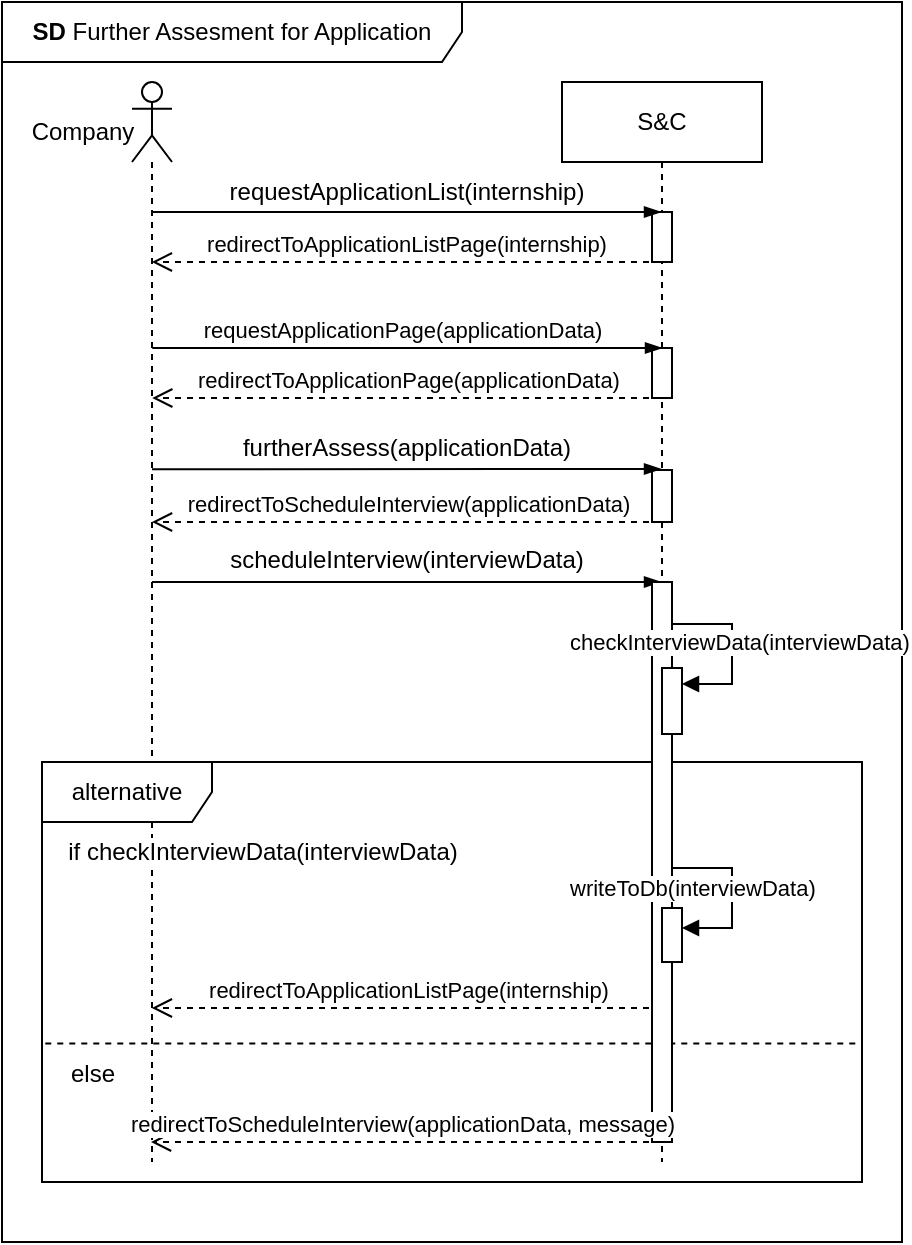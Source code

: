 <mxfile version="25.0.3">
  <diagram name="Page-1" id="2YBvvXClWsGukQMizWep">
    <mxGraphModel dx="1062" dy="558" grid="1" gridSize="10" guides="1" tooltips="1" connect="1" arrows="1" fold="1" page="1" pageScale="1" pageWidth="850" pageHeight="1100" math="0" shadow="0">
      <root>
        <mxCell id="0" />
        <mxCell id="1" parent="0" />
        <mxCell id="CObYJEAy56xA2G8EUnc1-6" value="" style="shape=umlLifeline;perimeter=lifelinePerimeter;whiteSpace=wrap;html=1;container=1;dropTarget=0;collapsible=0;recursiveResize=0;outlineConnect=0;portConstraint=eastwest;newEdgeStyle={&quot;curved&quot;:0,&quot;rounded&quot;:0};participant=umlActor;" parent="1" vertex="1">
          <mxGeometry x="145" y="40" width="20" height="540" as="geometry" />
        </mxCell>
        <mxCell id="HJIBpvxVfIBrpGYPyr1l-52" value="alternative" style="shape=umlFrame;whiteSpace=wrap;html=1;pointerEvents=0;width=85;height=30;" parent="1" vertex="1">
          <mxGeometry x="100" y="380" width="410" height="210" as="geometry" />
        </mxCell>
        <mxCell id="CObYJEAy56xA2G8EUnc1-1" value="S&amp;amp;C" style="shape=umlLifeline;perimeter=lifelinePerimeter;whiteSpace=wrap;html=1;container=1;dropTarget=0;collapsible=0;recursiveResize=0;outlineConnect=0;portConstraint=eastwest;newEdgeStyle={&quot;edgeStyle&quot;:&quot;elbowEdgeStyle&quot;,&quot;elbow&quot;:&quot;vertical&quot;,&quot;curved&quot;:0,&quot;rounded&quot;:0};" parent="1" vertex="1">
          <mxGeometry x="360" y="40" width="100" height="540" as="geometry" />
        </mxCell>
        <mxCell id="jsHgjvpTzb8UWvmkZv5Y-1" value="" style="html=1;points=[[0,0,0,0,5],[0,1,0,0,-5],[1,0,0,0,5],[1,1,0,0,-5]];perimeter=orthogonalPerimeter;outlineConnect=0;targetShapes=umlLifeline;portConstraint=eastwest;newEdgeStyle={&quot;curved&quot;:0,&quot;rounded&quot;:0};" vertex="1" parent="CObYJEAy56xA2G8EUnc1-1">
          <mxGeometry x="45" y="65" width="10" height="25" as="geometry" />
        </mxCell>
        <mxCell id="jsHgjvpTzb8UWvmkZv5Y-3" value="" style="html=1;points=[[0,0,0,0,5],[0,1,0,0,-5],[1,0,0,0,5],[1,1,0,0,-5]];perimeter=orthogonalPerimeter;outlineConnect=0;targetShapes=umlLifeline;portConstraint=eastwest;newEdgeStyle={&quot;curved&quot;:0,&quot;rounded&quot;:0};" vertex="1" parent="CObYJEAy56xA2G8EUnc1-1">
          <mxGeometry x="45" y="194" width="10" height="26" as="geometry" />
        </mxCell>
        <mxCell id="CObYJEAy56xA2G8EUnc1-7" value="Company" style="text;html=1;align=center;verticalAlign=middle;resizable=0;points=[];autosize=1;strokeColor=none;fillColor=none;" parent="1" vertex="1">
          <mxGeometry x="85" y="50" width="70" height="30" as="geometry" />
        </mxCell>
        <mxCell id="CObYJEAy56xA2G8EUnc1-8" value="" style="edgeStyle=elbowEdgeStyle;fontSize=12;html=1;endArrow=blockThin;endFill=1;rounded=0;" parent="1" target="CObYJEAy56xA2G8EUnc1-1" edge="1">
          <mxGeometry width="160" relative="1" as="geometry">
            <mxPoint x="155.115" y="105" as="sourcePoint" />
            <mxPoint x="370" y="105" as="targetPoint" />
            <Array as="points">
              <mxPoint x="270" y="105" />
            </Array>
          </mxGeometry>
        </mxCell>
        <mxCell id="CObYJEAy56xA2G8EUnc1-9" value="requestApplicationList(internship)" style="text;html=1;align=center;verticalAlign=middle;resizable=0;points=[];autosize=1;strokeColor=none;fillColor=none;" parent="1" vertex="1">
          <mxGeometry x="182" y="80" width="200" height="30" as="geometry" />
        </mxCell>
        <mxCell id="CObYJEAy56xA2G8EUnc1-23" value="redirectToScheduleInterview(applicationData)" style="html=1;verticalAlign=bottom;endArrow=open;dashed=1;endSize=8;curved=0;rounded=0;" parent="1" edge="1">
          <mxGeometry x="-0.003" relative="1" as="geometry">
            <mxPoint x="409.5" y="260" as="sourcePoint" />
            <mxPoint x="155.003" y="260" as="targetPoint" />
            <mxPoint as="offset" />
            <Array as="points">
              <mxPoint x="260.17" y="260" />
            </Array>
          </mxGeometry>
        </mxCell>
        <mxCell id="HJIBpvxVfIBrpGYPyr1l-3" value="requestApplicationPage(applicationData)" style="html=1;verticalAlign=bottom;endArrow=open;dashed=1;endSize=8;curved=0;rounded=0;" parent="1" edge="1">
          <mxGeometry x="1" y="-127" relative="1" as="geometry">
            <mxPoint x="155" y="148.01" as="sourcePoint" />
            <mxPoint x="155.115" y="148.0" as="targetPoint" />
            <Array as="points" />
            <mxPoint x="114" y="-102" as="offset" />
          </mxGeometry>
        </mxCell>
        <mxCell id="HJIBpvxVfIBrpGYPyr1l-22" value="" style="edgeStyle=elbowEdgeStyle;fontSize=12;html=1;endArrow=blockThin;endFill=1;rounded=0;elbow=vertical;" parent="1" edge="1">
          <mxGeometry width="160" relative="1" as="geometry">
            <mxPoint x="155" y="233.67" as="sourcePoint" />
            <mxPoint x="409.5" y="233.429" as="targetPoint" />
          </mxGeometry>
        </mxCell>
        <mxCell id="HJIBpvxVfIBrpGYPyr1l-23" value="furtherAssess(applicationData)" style="text;html=1;align=center;verticalAlign=middle;resizable=0;points=[];autosize=1;strokeColor=none;fillColor=none;" parent="1" vertex="1">
          <mxGeometry x="187" y="208" width="190" height="30" as="geometry" />
        </mxCell>
        <mxCell id="HJIBpvxVfIBrpGYPyr1l-38" value="" style="edgeStyle=elbowEdgeStyle;fontSize=12;html=1;endArrow=blockThin;endFill=1;rounded=0;" parent="1" edge="1">
          <mxGeometry width="160" relative="1" as="geometry">
            <mxPoint x="155" y="290" as="sourcePoint" />
            <mxPoint x="409.5" y="290" as="targetPoint" />
            <Array as="points">
              <mxPoint x="360" y="274" />
            </Array>
          </mxGeometry>
        </mxCell>
        <mxCell id="HJIBpvxVfIBrpGYPyr1l-39" value="scheduleInterview(interviewData)" style="text;html=1;align=center;verticalAlign=middle;resizable=0;points=[];autosize=1;strokeColor=none;fillColor=none;" parent="1" vertex="1">
          <mxGeometry x="182" y="264" width="200" height="30" as="geometry" />
        </mxCell>
        <mxCell id="HJIBpvxVfIBrpGYPyr1l-48" value="redirectToApplicationPage(applicationData)" style="html=1;verticalAlign=bottom;endArrow=open;dashed=1;endSize=8;curved=0;rounded=0;" parent="1" edge="1">
          <mxGeometry x="-0.001" relative="1" as="geometry">
            <mxPoint x="409.5" y="198" as="sourcePoint" />
            <mxPoint x="155.115" y="198.0" as="targetPoint" />
            <Array as="points">
              <mxPoint x="280.5" y="198" />
            </Array>
            <mxPoint as="offset" />
          </mxGeometry>
        </mxCell>
        <mxCell id="HJIBpvxVfIBrpGYPyr1l-51" value="redirectToApplicationListPage(internship)" style="html=1;verticalAlign=bottom;endArrow=open;dashed=1;endSize=8;curved=0;rounded=0;" parent="1" edge="1">
          <mxGeometry relative="1" as="geometry">
            <mxPoint x="409.5" y="130" as="sourcePoint" />
            <mxPoint x="154.929" y="130" as="targetPoint" />
            <Array as="points">
              <mxPoint x="280" y="130" />
            </Array>
          </mxGeometry>
        </mxCell>
        <mxCell id="HJIBpvxVfIBrpGYPyr1l-53" value="if checkInterviewData(interviewData)" style="text;html=1;align=center;verticalAlign=middle;resizable=0;points=[];autosize=1;strokeColor=none;fillColor=none;labelBackgroundColor=default;" parent="1" vertex="1">
          <mxGeometry x="100" y="410" width="220" height="30" as="geometry" />
        </mxCell>
        <mxCell id="HJIBpvxVfIBrpGYPyr1l-54" value="else" style="text;html=1;align=center;verticalAlign=middle;resizable=0;points=[];autosize=1;strokeColor=none;fillColor=none;labelBackgroundColor=default;" parent="1" vertex="1">
          <mxGeometry x="100" y="521" width="50" height="30" as="geometry" />
        </mxCell>
        <mxCell id="HJIBpvxVfIBrpGYPyr1l-55" value="" style="endArrow=none;dashed=1;html=1;rounded=0;exitX=0.004;exitY=0.635;exitDx=0;exitDy=0;exitPerimeter=0;entryX=0.996;entryY=0.635;entryDx=0;entryDy=0;entryPerimeter=0;" parent="1" edge="1">
          <mxGeometry width="50" height="50" relative="1" as="geometry">
            <mxPoint x="101.64" y="520.7" as="sourcePoint" />
            <mxPoint x="508.36" y="520.7" as="targetPoint" />
          </mxGeometry>
        </mxCell>
        <mxCell id="HJIBpvxVfIBrpGYPyr1l-57" value="redirectToApplicationListPage(internship)" style="html=1;verticalAlign=bottom;endArrow=open;dashed=1;endSize=8;curved=0;rounded=0;" parent="1" edge="1">
          <mxGeometry x="-0.003" relative="1" as="geometry">
            <mxPoint x="409.5" y="503" as="sourcePoint" />
            <mxPoint x="154.929" y="503" as="targetPoint" />
            <mxPoint as="offset" />
          </mxGeometry>
        </mxCell>
        <mxCell id="HJIBpvxVfIBrpGYPyr1l-59" value="&lt;b&gt;SD&lt;/b&gt; Further Assesment for Application" style="shape=umlFrame;whiteSpace=wrap;html=1;pointerEvents=0;width=230;height=30;" parent="1" vertex="1">
          <mxGeometry x="80" width="450" height="620" as="geometry" />
        </mxCell>
        <mxCell id="jsHgjvpTzb8UWvmkZv5Y-2" value="" style="html=1;points=[[0,0,0,0,5],[0,1,0,0,-5],[1,0,0,0,5],[1,1,0,0,-5]];perimeter=orthogonalPerimeter;outlineConnect=0;targetShapes=umlLifeline;portConstraint=eastwest;newEdgeStyle={&quot;curved&quot;:0,&quot;rounded&quot;:0};" vertex="1" parent="1">
          <mxGeometry x="405" y="173" width="10" height="25" as="geometry" />
        </mxCell>
        <mxCell id="HJIBpvxVfIBrpGYPyr1l-45" value="" style="edgeStyle=elbowEdgeStyle;fontSize=12;html=1;endArrow=blockThin;endFill=1;rounded=0;" parent="1" edge="1">
          <mxGeometry width="160" relative="1" as="geometry">
            <mxPoint x="155.115" y="173" as="sourcePoint" />
            <mxPoint x="410" y="173" as="targetPoint" />
          </mxGeometry>
        </mxCell>
        <mxCell id="jsHgjvpTzb8UWvmkZv5Y-4" value="" style="html=1;points=[[0,0,0,0,5],[0,1,0,0,-5],[1,0,0,0,5],[1,1,0,0,-5]];perimeter=orthogonalPerimeter;outlineConnect=0;targetShapes=umlLifeline;portConstraint=eastwest;newEdgeStyle={&quot;curved&quot;:0,&quot;rounded&quot;:0};" vertex="1" parent="1">
          <mxGeometry x="405" y="290" width="10" height="280" as="geometry" />
        </mxCell>
        <mxCell id="CObYJEAy56xA2G8EUnc1-24" value="redirectToScheduleInterview(applicationData, message)" style="html=1;verticalAlign=bottom;endArrow=open;dashed=1;endSize=8;curved=0;rounded=0;" parent="1" edge="1">
          <mxGeometry x="0.016" relative="1" as="geometry">
            <mxPoint x="409.5" y="570" as="sourcePoint" />
            <mxPoint x="154.5" y="570" as="targetPoint" />
            <mxPoint as="offset" />
          </mxGeometry>
        </mxCell>
        <mxCell id="jsHgjvpTzb8UWvmkZv5Y-5" value="" style="html=1;points=[[0,0,0,0,5],[0,1,0,0,-5],[1,0,0,0,5],[1,1,0,0,-5]];perimeter=orthogonalPerimeter;outlineConnect=0;targetShapes=umlLifeline;portConstraint=eastwest;newEdgeStyle={&quot;curved&quot;:0,&quot;rounded&quot;:0};" vertex="1" parent="1">
          <mxGeometry x="410" y="453" width="10" height="27" as="geometry" />
        </mxCell>
        <mxCell id="HJIBpvxVfIBrpGYPyr1l-42" value="writeToDb(interviewData)" style="html=1;align=left;spacingLeft=2;endArrow=block;rounded=0;edgeStyle=orthogonalEdgeStyle;curved=0;rounded=0;" parent="1" edge="1">
          <mxGeometry x="-1" y="-56" relative="1" as="geometry">
            <mxPoint x="415" y="433" as="sourcePoint" />
            <Array as="points">
              <mxPoint x="445" y="463" />
            </Array>
            <mxPoint x="420" y="463" as="targetPoint" />
            <mxPoint x="-55" y="-46" as="offset" />
          </mxGeometry>
        </mxCell>
        <mxCell id="HJIBpvxVfIBrpGYPyr1l-40" value="" style="html=1;points=[[0,0,0,0,5],[0,1,0,0,-5],[1,0,0,0,5],[1,1,0,0,-5]];perimeter=orthogonalPerimeter;outlineConnect=0;targetShapes=umlLifeline;portConstraint=eastwest;newEdgeStyle={&quot;curved&quot;:0,&quot;rounded&quot;:0};" parent="1" vertex="1">
          <mxGeometry x="410" y="333" width="10" height="33" as="geometry" />
        </mxCell>
        <mxCell id="HJIBpvxVfIBrpGYPyr1l-41" value="checkInterviewData(interviewData)" style="html=1;align=left;spacingLeft=2;endArrow=block;rounded=0;edgeStyle=orthogonalEdgeStyle;curved=0;rounded=0;" parent="1" edge="1">
          <mxGeometry x="-1" y="-56" relative="1" as="geometry">
            <mxPoint x="415" y="311" as="sourcePoint" />
            <Array as="points">
              <mxPoint x="445" y="341" />
            </Array>
            <mxPoint x="420" y="341" as="targetPoint" />
            <mxPoint x="-55" y="-47" as="offset" />
          </mxGeometry>
        </mxCell>
      </root>
    </mxGraphModel>
  </diagram>
</mxfile>
